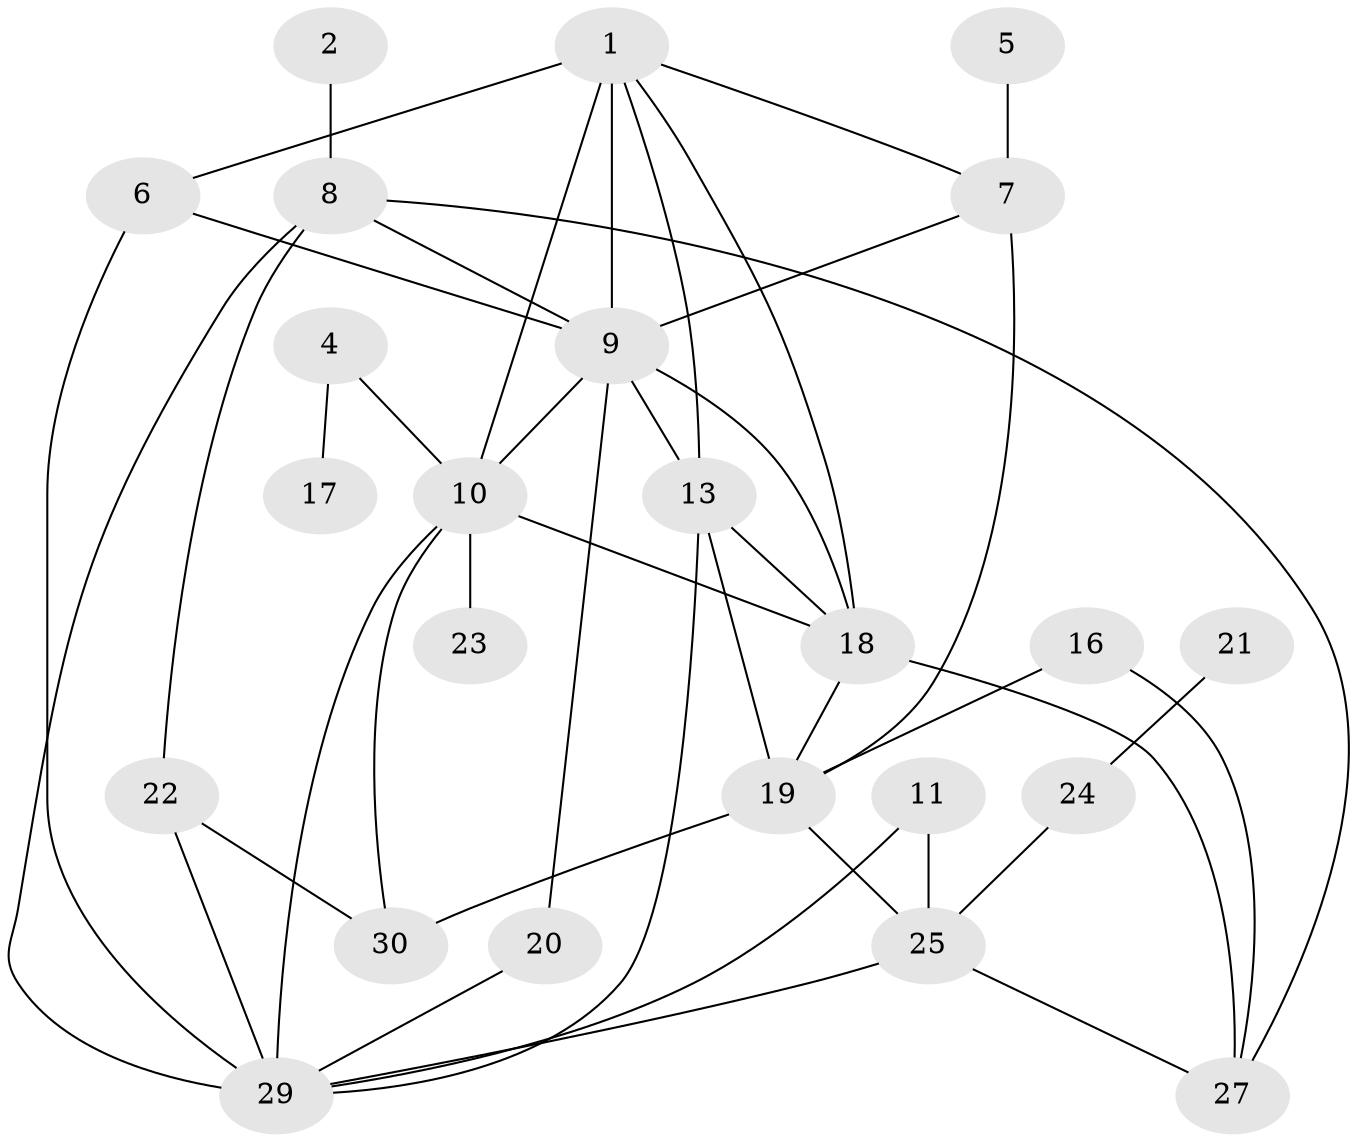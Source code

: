 // original degree distribution, {3: 0.26666666666666666, 4: 0.11666666666666667, 2: 0.25, 1: 0.1, 5: 0.1, 0: 0.1, 6: 0.05, 8: 0.016666666666666666}
// Generated by graph-tools (version 1.1) at 2025/35/03/04/25 23:35:50]
// undirected, 24 vertices, 44 edges
graph export_dot {
  node [color=gray90,style=filled];
  1;
  2;
  4;
  5;
  6;
  7;
  8;
  9;
  10;
  11;
  13;
  16;
  17;
  18;
  19;
  20;
  21;
  22;
  23;
  24;
  25;
  27;
  29;
  30;
  1 -- 6 [weight=1.0];
  1 -- 7 [weight=1.0];
  1 -- 9 [weight=2.0];
  1 -- 10 [weight=1.0];
  1 -- 13 [weight=1.0];
  1 -- 18 [weight=1.0];
  2 -- 8 [weight=1.0];
  4 -- 10 [weight=1.0];
  4 -- 17 [weight=1.0];
  5 -- 7 [weight=2.0];
  6 -- 9 [weight=2.0];
  6 -- 29 [weight=3.0];
  7 -- 9 [weight=1.0];
  7 -- 19 [weight=1.0];
  8 -- 9 [weight=1.0];
  8 -- 22 [weight=1.0];
  8 -- 27 [weight=1.0];
  8 -- 29 [weight=1.0];
  9 -- 10 [weight=1.0];
  9 -- 13 [weight=1.0];
  9 -- 18 [weight=2.0];
  9 -- 20 [weight=1.0];
  10 -- 18 [weight=1.0];
  10 -- 23 [weight=1.0];
  10 -- 29 [weight=1.0];
  10 -- 30 [weight=1.0];
  11 -- 25 [weight=1.0];
  11 -- 29 [weight=1.0];
  13 -- 18 [weight=1.0];
  13 -- 19 [weight=1.0];
  13 -- 29 [weight=1.0];
  16 -- 19 [weight=1.0];
  16 -- 27 [weight=1.0];
  18 -- 19 [weight=1.0];
  18 -- 27 [weight=1.0];
  19 -- 25 [weight=1.0];
  19 -- 30 [weight=1.0];
  20 -- 29 [weight=1.0];
  21 -- 24 [weight=1.0];
  22 -- 29 [weight=1.0];
  22 -- 30 [weight=1.0];
  24 -- 25 [weight=2.0];
  25 -- 27 [weight=1.0];
  25 -- 29 [weight=2.0];
}
